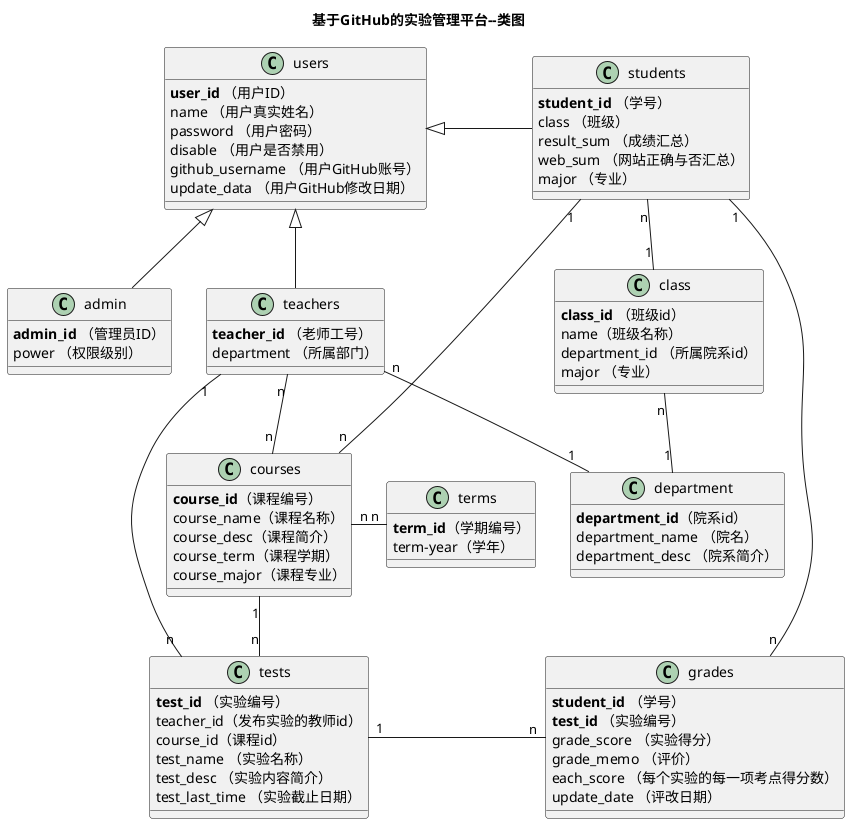 ##4.设计类图

@startuml
title 基于GitHub的实验管理平台--类图
 class users {
    <b>user_id</b> （用户ID）
    name （用户真实姓名）
    password （用户密码）
    disable （用户是否禁用）
    github_username （用户GitHub账号）
    update_data （用户GitHub修改日期）
}
class teachers{
    <b>teacher_id</b> （老师工号）
    department （所属部门）
}
class students{
    <b>student_id</b> （学号）
    class （班级）
    result_sum （成绩汇总）
    web_sum （网站正确与否汇总）
    major （专业）
}
class admin{
      <b>admin_id</b> （管理员ID）
      power （权限级别）
}
class class{
    <b>class_id</b> （班级id）
    name（班级名称）
    department_id （所属院系id）
    major （专业）
}
class department{
    <b>department_id</b>（院系id）
    department_name （院名）
    department_desc （院系简介）
}
class courses{
    <b>course_id</b>（课程编号）
    course_name（课程名称）
    course_desc（课程简介）
    course_term（课程学期）
    course_major（课程专业）
}
class terms{
    <b>term_id</b>（学期编号）
    term-year（学年）
}
class tests {
    <b>test_id</b> （实验编号）
    teacher_id（发布实验的教师id）
    course_id（课程id）
    test_name （实验名称）
    test_desc （实验内容简介）
    test_last_time （实验截止日期）
}
class grades {
    <b>student_id</b> （学号）
    <b>test_id</b> （实验编号）
    grade_score （实验得分）
    grade_memo （评价）
    each_score （每个实验的每一项考点得分数）
    update_date （评改日期）
}
users <|- students
users <|-- teachers
users <|-- admin
students "n" -- "1"  class
teachers "n" -- "1"  department
class "n" -- "1" department
students "1" -- "n"  courses
teachers "n" -- "n"  courses
teachers "1" -- "n"  tests
courses  "1" -- "n"  tests
courses "n" - "n"  terms
students "1" -- "n"  grades
tests "1" - "n"  grades
@enduml
